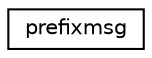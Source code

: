 digraph G
{
  edge [fontname="Helvetica",fontsize="10",labelfontname="Helvetica",labelfontsize="10"];
  node [fontname="Helvetica",fontsize="10",shape=record];
  rankdir="LR";
  Node1 [label="prefixmsg",height=0.2,width=0.4,color="black", fillcolor="white", style="filled",URL="$structprefixmsg.html"];
}
